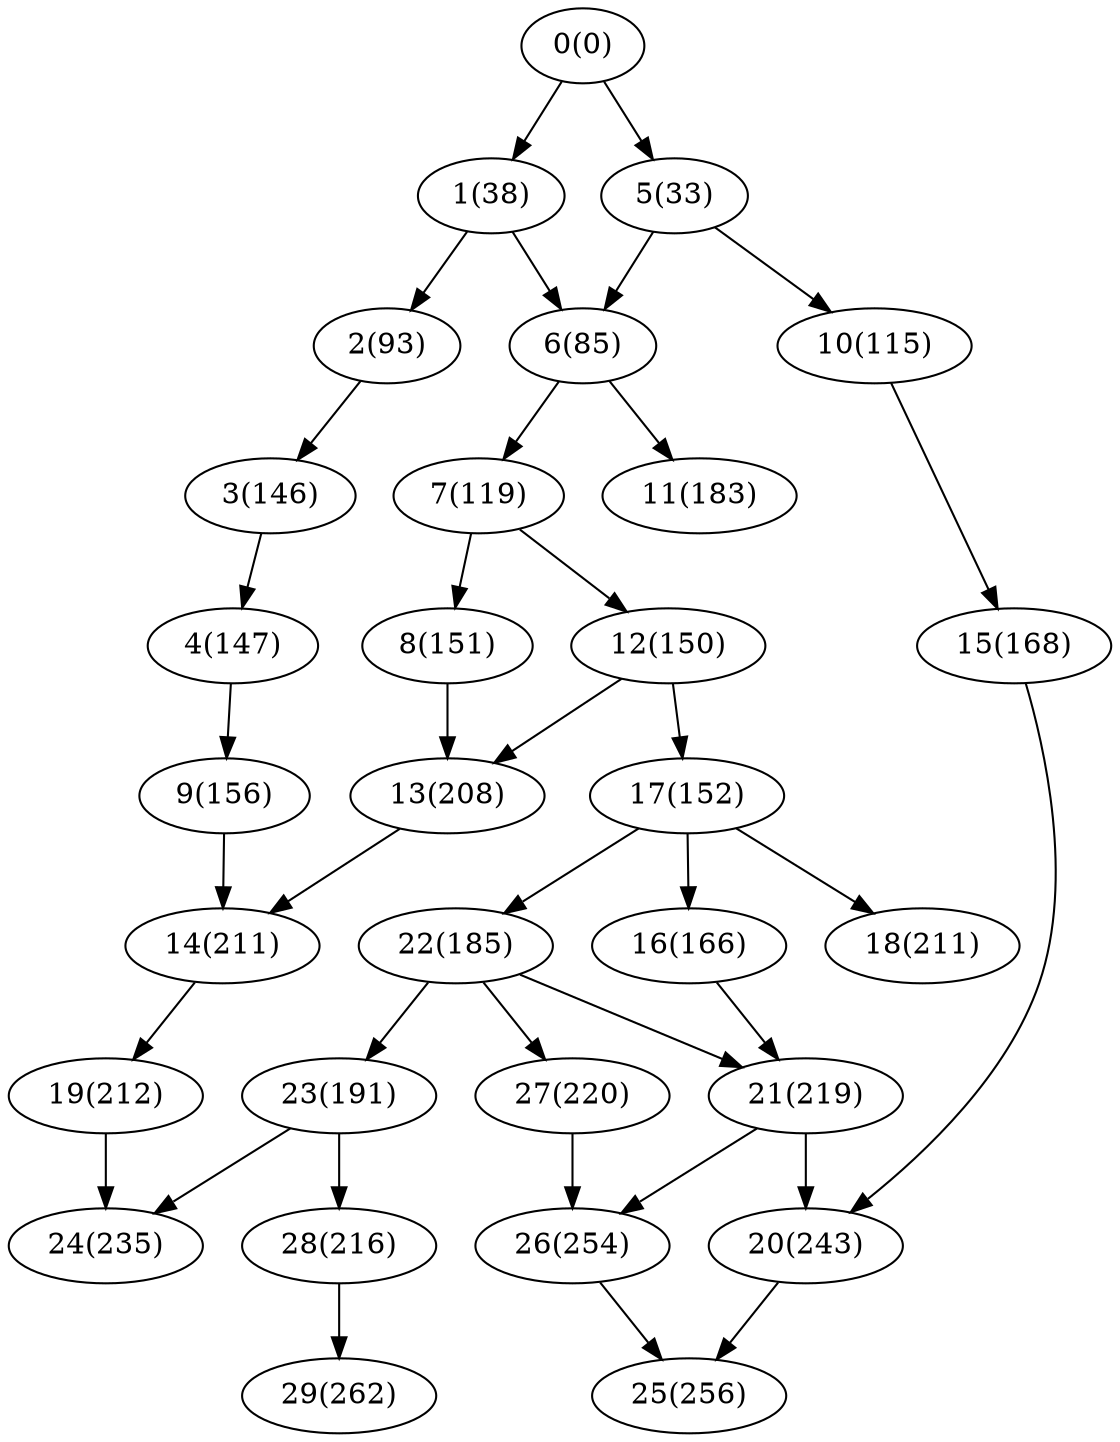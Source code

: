 digraph {
0 [label = "0(0)"]
1 [label = "1(38)"]
2 [label = "2(93)"]
3 [label = "3(146)"]
4 [label = "4(147)"]
5 [label = "5(33)"]
6 [label = "6(85)"]
7 [label = "7(119)"]
8 [label = "8(151)"]
9 [label = "9(156)"]
10 [label = "10(115)"]
11 [label = "11(183)"]
12 [label = "12(150)"]
13 [label = "13(208)"]
14 [label = "14(211)"]
15 [label = "15(168)"]
16 [label = "16(166)"]
17 [label = "17(152)"]
18 [label = "18(211)"]
19 [label = "19(212)"]
20 [label = "20(243)"]
21 [label = "21(219)"]
22 [label = "22(185)"]
23 [label = "23(191)"]
24 [label = "24(235)"]
25 [label = "25(256)"]
26 [label = "26(254)"]
27 [label = "27(220)"]
28 [label = "28(216)"]
29 [label = "29(262)"]
	0->5;
	0->1;
	5->10;
	5->6;
	1->6;
	1->2;
	6->11;
	6->7;
	2->3;
	10->15;
	7->12;
	7->8;
	3->4;
	4->9;
	12->17;
	12->13;
	8->13;
	17->22;
	17->18;
	17->16;
	9->14;
	16->21;
	15->20;
	22->27;
	22->23;
	22->21;
	23->28;
	23->24;
	13->14;
	14->19;
	19->24;
	28->29;
	21->26;
	21->20;
	27->26;
	20->25;
	26->25;
}